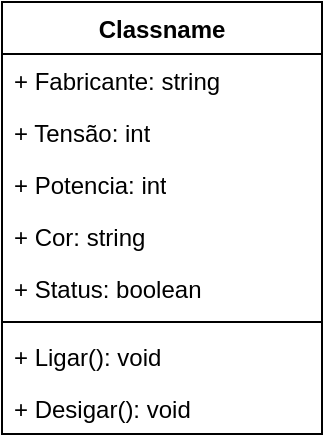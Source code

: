 <mxfile version="26.2.14">
  <diagram name="Página-1" id="XzLNI2nfi3TF2-3vPncg">
    <mxGraphModel dx="1426" dy="785" grid="1" gridSize="10" guides="1" tooltips="1" connect="1" arrows="1" fold="1" page="1" pageScale="1" pageWidth="827" pageHeight="1169" math="0" shadow="0">
      <root>
        <mxCell id="0" />
        <mxCell id="1" parent="0" />
        <mxCell id="jQZv3ai35YQxlmJpbK-I-1" value="Classname" style="swimlane;fontStyle=1;align=center;verticalAlign=top;childLayout=stackLayout;horizontal=1;startSize=26;horizontalStack=0;resizeParent=1;resizeParentMax=0;resizeLast=0;collapsible=1;marginBottom=0;whiteSpace=wrap;html=1;" vertex="1" parent="1">
          <mxGeometry x="330" y="360" width="160" height="216" as="geometry" />
        </mxCell>
        <mxCell id="jQZv3ai35YQxlmJpbK-I-2" value="+ Fabricante: string" style="text;strokeColor=none;fillColor=none;align=left;verticalAlign=top;spacingLeft=4;spacingRight=4;overflow=hidden;rotatable=0;points=[[0,0.5],[1,0.5]];portConstraint=eastwest;whiteSpace=wrap;html=1;" vertex="1" parent="jQZv3ai35YQxlmJpbK-I-1">
          <mxGeometry y="26" width="160" height="26" as="geometry" />
        </mxCell>
        <mxCell id="jQZv3ai35YQxlmJpbK-I-5" value="+ Tensão: int" style="text;strokeColor=none;fillColor=none;align=left;verticalAlign=top;spacingLeft=4;spacingRight=4;overflow=hidden;rotatable=0;points=[[0,0.5],[1,0.5]];portConstraint=eastwest;whiteSpace=wrap;html=1;" vertex="1" parent="jQZv3ai35YQxlmJpbK-I-1">
          <mxGeometry y="52" width="160" height="26" as="geometry" />
        </mxCell>
        <mxCell id="jQZv3ai35YQxlmJpbK-I-6" value="+ Potencia: int" style="text;strokeColor=none;fillColor=none;align=left;verticalAlign=top;spacingLeft=4;spacingRight=4;overflow=hidden;rotatable=0;points=[[0,0.5],[1,0.5]];portConstraint=eastwest;whiteSpace=wrap;html=1;" vertex="1" parent="jQZv3ai35YQxlmJpbK-I-1">
          <mxGeometry y="78" width="160" height="26" as="geometry" />
        </mxCell>
        <mxCell id="jQZv3ai35YQxlmJpbK-I-8" value="+ Cor: string" style="text;strokeColor=none;fillColor=none;align=left;verticalAlign=top;spacingLeft=4;spacingRight=4;overflow=hidden;rotatable=0;points=[[0,0.5],[1,0.5]];portConstraint=eastwest;whiteSpace=wrap;html=1;" vertex="1" parent="jQZv3ai35YQxlmJpbK-I-1">
          <mxGeometry y="104" width="160" height="26" as="geometry" />
        </mxCell>
        <mxCell id="jQZv3ai35YQxlmJpbK-I-10" value="+ Status: boolean" style="text;strokeColor=none;fillColor=none;align=left;verticalAlign=top;spacingLeft=4;spacingRight=4;overflow=hidden;rotatable=0;points=[[0,0.5],[1,0.5]];portConstraint=eastwest;whiteSpace=wrap;html=1;" vertex="1" parent="jQZv3ai35YQxlmJpbK-I-1">
          <mxGeometry y="130" width="160" height="26" as="geometry" />
        </mxCell>
        <mxCell id="jQZv3ai35YQxlmJpbK-I-3" value="" style="line;strokeWidth=1;fillColor=none;align=left;verticalAlign=middle;spacingTop=-1;spacingLeft=3;spacingRight=3;rotatable=0;labelPosition=right;points=[];portConstraint=eastwest;strokeColor=inherit;" vertex="1" parent="jQZv3ai35YQxlmJpbK-I-1">
          <mxGeometry y="156" width="160" height="8" as="geometry" />
        </mxCell>
        <mxCell id="jQZv3ai35YQxlmJpbK-I-4" value="+ Ligar(): void" style="text;strokeColor=none;fillColor=none;align=left;verticalAlign=top;spacingLeft=4;spacingRight=4;overflow=hidden;rotatable=0;points=[[0,0.5],[1,0.5]];portConstraint=eastwest;whiteSpace=wrap;html=1;" vertex="1" parent="jQZv3ai35YQxlmJpbK-I-1">
          <mxGeometry y="164" width="160" height="26" as="geometry" />
        </mxCell>
        <mxCell id="jQZv3ai35YQxlmJpbK-I-9" value="+ Desigar(): void" style="text;strokeColor=none;fillColor=none;align=left;verticalAlign=top;spacingLeft=4;spacingRight=4;overflow=hidden;rotatable=0;points=[[0,0.5],[1,0.5]];portConstraint=eastwest;whiteSpace=wrap;html=1;" vertex="1" parent="jQZv3ai35YQxlmJpbK-I-1">
          <mxGeometry y="190" width="160" height="26" as="geometry" />
        </mxCell>
      </root>
    </mxGraphModel>
  </diagram>
</mxfile>
